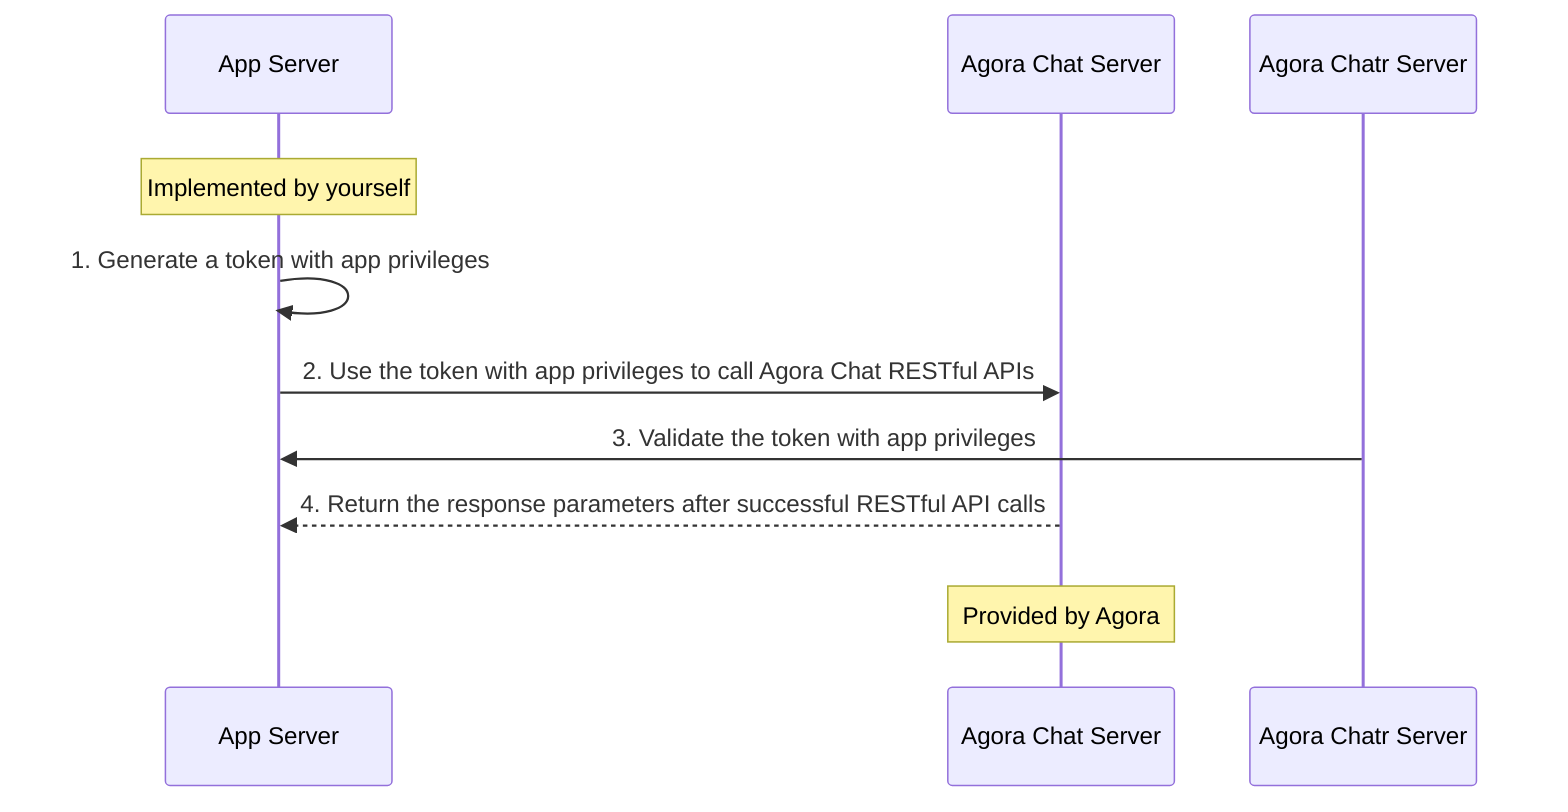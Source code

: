 sequenceDiagram
    %% Group Declarations
    rect rgb(255, 255, 255)
    note over App Server: Implemented by yourself
    %% Interaction Steps
    App Server->>App Server: 1. Generate a token with app privileges
    App Server->>Agora Chat Server: 2. Use the token with app privileges to call Agora Chat RESTful APIs
    Agora Chatr Server->>App Server: 3. Validate the token with app privileges
    Agora Chat Server-->>App Server: 4. Return the response parameters after successful RESTful API calls
    end
    rect rgb(255, 255, 255)
    note over Agora Chat Server: Provided by Agora
    end